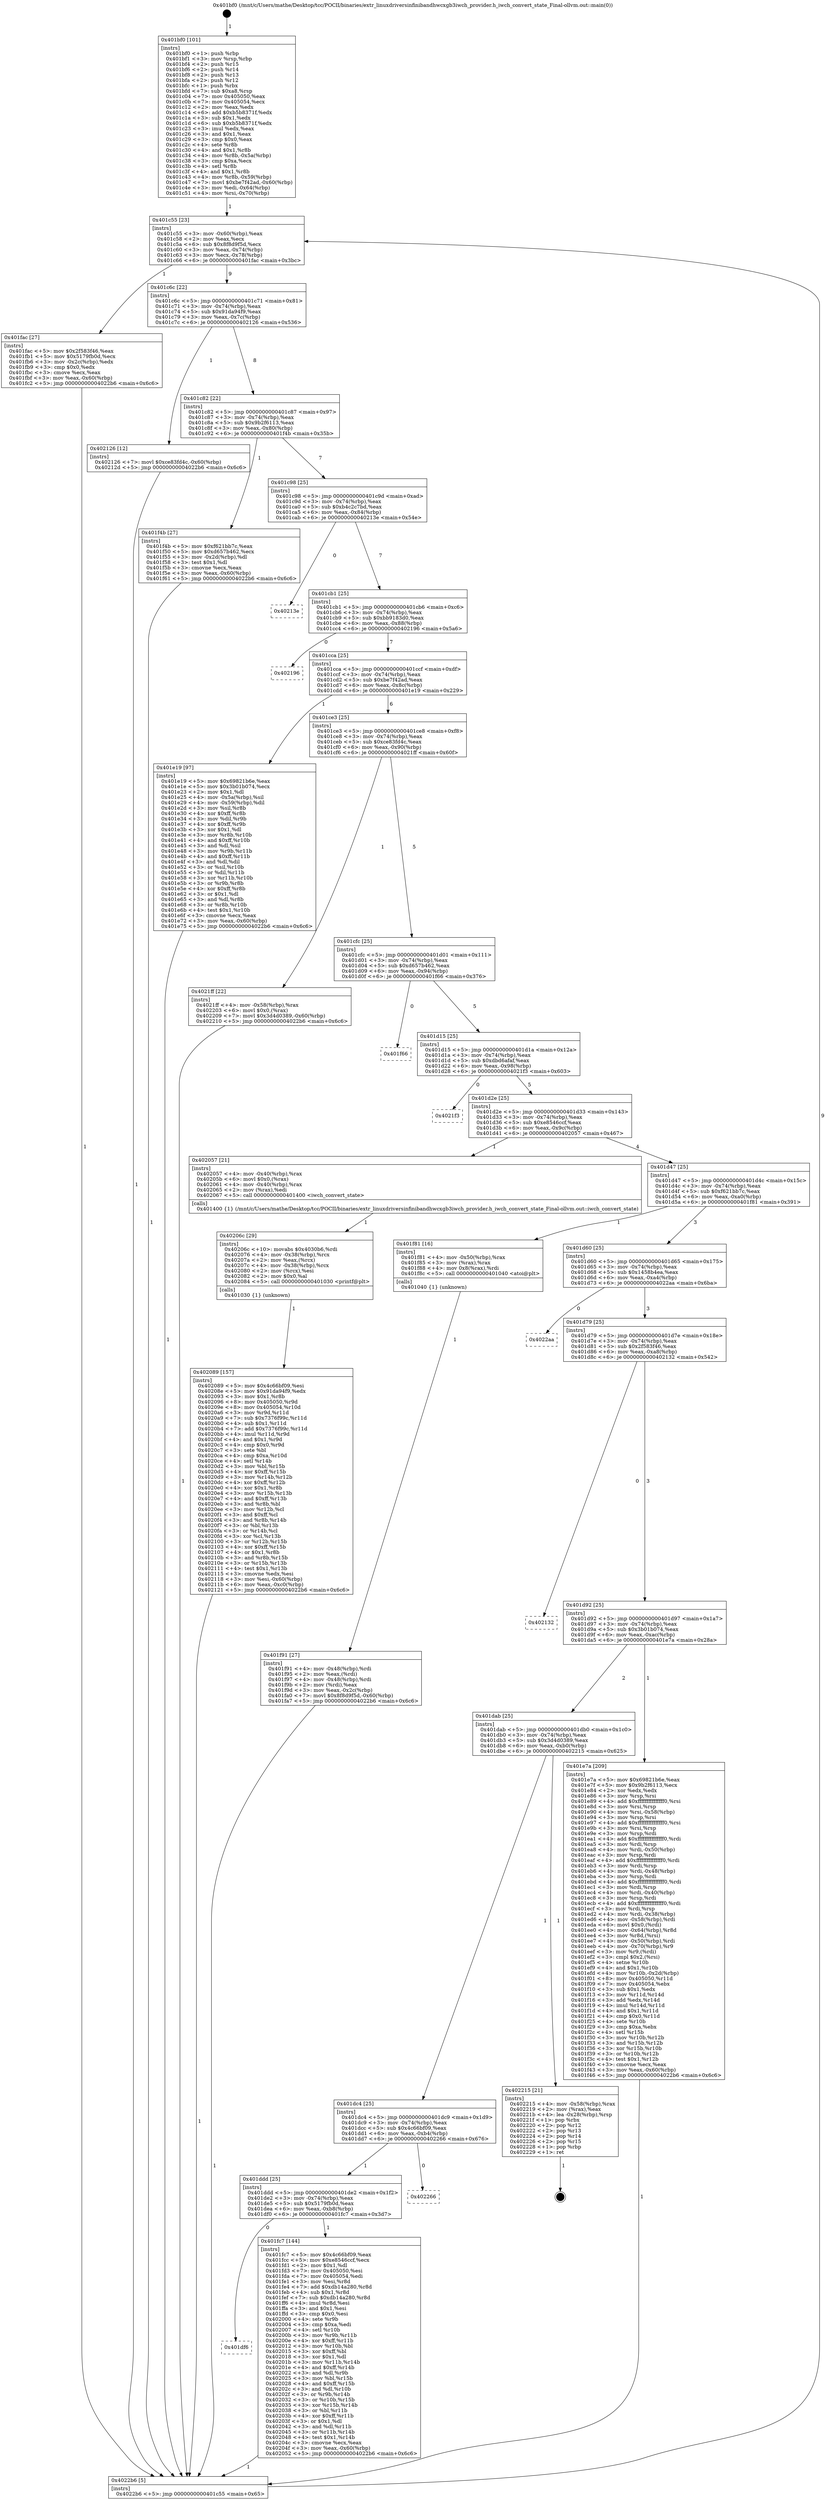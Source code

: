 digraph "0x401bf0" {
  label = "0x401bf0 (/mnt/c/Users/mathe/Desktop/tcc/POCII/binaries/extr_linuxdriversinfinibandhwcxgb3iwch_provider.h_iwch_convert_state_Final-ollvm.out::main(0))"
  labelloc = "t"
  node[shape=record]

  Entry [label="",width=0.3,height=0.3,shape=circle,fillcolor=black,style=filled]
  "0x401c55" [label="{
     0x401c55 [23]\l
     | [instrs]\l
     &nbsp;&nbsp;0x401c55 \<+3\>: mov -0x60(%rbp),%eax\l
     &nbsp;&nbsp;0x401c58 \<+2\>: mov %eax,%ecx\l
     &nbsp;&nbsp;0x401c5a \<+6\>: sub $0x8f8d9f5d,%ecx\l
     &nbsp;&nbsp;0x401c60 \<+3\>: mov %eax,-0x74(%rbp)\l
     &nbsp;&nbsp;0x401c63 \<+3\>: mov %ecx,-0x78(%rbp)\l
     &nbsp;&nbsp;0x401c66 \<+6\>: je 0000000000401fac \<main+0x3bc\>\l
  }"]
  "0x401fac" [label="{
     0x401fac [27]\l
     | [instrs]\l
     &nbsp;&nbsp;0x401fac \<+5\>: mov $0x2f583f46,%eax\l
     &nbsp;&nbsp;0x401fb1 \<+5\>: mov $0x5179fb0d,%ecx\l
     &nbsp;&nbsp;0x401fb6 \<+3\>: mov -0x2c(%rbp),%edx\l
     &nbsp;&nbsp;0x401fb9 \<+3\>: cmp $0x0,%edx\l
     &nbsp;&nbsp;0x401fbc \<+3\>: cmove %ecx,%eax\l
     &nbsp;&nbsp;0x401fbf \<+3\>: mov %eax,-0x60(%rbp)\l
     &nbsp;&nbsp;0x401fc2 \<+5\>: jmp 00000000004022b6 \<main+0x6c6\>\l
  }"]
  "0x401c6c" [label="{
     0x401c6c [22]\l
     | [instrs]\l
     &nbsp;&nbsp;0x401c6c \<+5\>: jmp 0000000000401c71 \<main+0x81\>\l
     &nbsp;&nbsp;0x401c71 \<+3\>: mov -0x74(%rbp),%eax\l
     &nbsp;&nbsp;0x401c74 \<+5\>: sub $0x91da94f9,%eax\l
     &nbsp;&nbsp;0x401c79 \<+3\>: mov %eax,-0x7c(%rbp)\l
     &nbsp;&nbsp;0x401c7c \<+6\>: je 0000000000402126 \<main+0x536\>\l
  }"]
  Exit [label="",width=0.3,height=0.3,shape=circle,fillcolor=black,style=filled,peripheries=2]
  "0x402126" [label="{
     0x402126 [12]\l
     | [instrs]\l
     &nbsp;&nbsp;0x402126 \<+7\>: movl $0xce83fd4c,-0x60(%rbp)\l
     &nbsp;&nbsp;0x40212d \<+5\>: jmp 00000000004022b6 \<main+0x6c6\>\l
  }"]
  "0x401c82" [label="{
     0x401c82 [22]\l
     | [instrs]\l
     &nbsp;&nbsp;0x401c82 \<+5\>: jmp 0000000000401c87 \<main+0x97\>\l
     &nbsp;&nbsp;0x401c87 \<+3\>: mov -0x74(%rbp),%eax\l
     &nbsp;&nbsp;0x401c8a \<+5\>: sub $0x9b2f6113,%eax\l
     &nbsp;&nbsp;0x401c8f \<+3\>: mov %eax,-0x80(%rbp)\l
     &nbsp;&nbsp;0x401c92 \<+6\>: je 0000000000401f4b \<main+0x35b\>\l
  }"]
  "0x402089" [label="{
     0x402089 [157]\l
     | [instrs]\l
     &nbsp;&nbsp;0x402089 \<+5\>: mov $0x4c66bf09,%esi\l
     &nbsp;&nbsp;0x40208e \<+5\>: mov $0x91da94f9,%edx\l
     &nbsp;&nbsp;0x402093 \<+3\>: mov $0x1,%r8b\l
     &nbsp;&nbsp;0x402096 \<+8\>: mov 0x405050,%r9d\l
     &nbsp;&nbsp;0x40209e \<+8\>: mov 0x405054,%r10d\l
     &nbsp;&nbsp;0x4020a6 \<+3\>: mov %r9d,%r11d\l
     &nbsp;&nbsp;0x4020a9 \<+7\>: sub $0x7376f99c,%r11d\l
     &nbsp;&nbsp;0x4020b0 \<+4\>: sub $0x1,%r11d\l
     &nbsp;&nbsp;0x4020b4 \<+7\>: add $0x7376f99c,%r11d\l
     &nbsp;&nbsp;0x4020bb \<+4\>: imul %r11d,%r9d\l
     &nbsp;&nbsp;0x4020bf \<+4\>: and $0x1,%r9d\l
     &nbsp;&nbsp;0x4020c3 \<+4\>: cmp $0x0,%r9d\l
     &nbsp;&nbsp;0x4020c7 \<+3\>: sete %bl\l
     &nbsp;&nbsp;0x4020ca \<+4\>: cmp $0xa,%r10d\l
     &nbsp;&nbsp;0x4020ce \<+4\>: setl %r14b\l
     &nbsp;&nbsp;0x4020d2 \<+3\>: mov %bl,%r15b\l
     &nbsp;&nbsp;0x4020d5 \<+4\>: xor $0xff,%r15b\l
     &nbsp;&nbsp;0x4020d9 \<+3\>: mov %r14b,%r12b\l
     &nbsp;&nbsp;0x4020dc \<+4\>: xor $0xff,%r12b\l
     &nbsp;&nbsp;0x4020e0 \<+4\>: xor $0x1,%r8b\l
     &nbsp;&nbsp;0x4020e4 \<+3\>: mov %r15b,%r13b\l
     &nbsp;&nbsp;0x4020e7 \<+4\>: and $0xff,%r13b\l
     &nbsp;&nbsp;0x4020eb \<+3\>: and %r8b,%bl\l
     &nbsp;&nbsp;0x4020ee \<+3\>: mov %r12b,%cl\l
     &nbsp;&nbsp;0x4020f1 \<+3\>: and $0xff,%cl\l
     &nbsp;&nbsp;0x4020f4 \<+3\>: and %r8b,%r14b\l
     &nbsp;&nbsp;0x4020f7 \<+3\>: or %bl,%r13b\l
     &nbsp;&nbsp;0x4020fa \<+3\>: or %r14b,%cl\l
     &nbsp;&nbsp;0x4020fd \<+3\>: xor %cl,%r13b\l
     &nbsp;&nbsp;0x402100 \<+3\>: or %r12b,%r15b\l
     &nbsp;&nbsp;0x402103 \<+4\>: xor $0xff,%r15b\l
     &nbsp;&nbsp;0x402107 \<+4\>: or $0x1,%r8b\l
     &nbsp;&nbsp;0x40210b \<+3\>: and %r8b,%r15b\l
     &nbsp;&nbsp;0x40210e \<+3\>: or %r15b,%r13b\l
     &nbsp;&nbsp;0x402111 \<+4\>: test $0x1,%r13b\l
     &nbsp;&nbsp;0x402115 \<+3\>: cmovne %edx,%esi\l
     &nbsp;&nbsp;0x402118 \<+3\>: mov %esi,-0x60(%rbp)\l
     &nbsp;&nbsp;0x40211b \<+6\>: mov %eax,-0xc0(%rbp)\l
     &nbsp;&nbsp;0x402121 \<+5\>: jmp 00000000004022b6 \<main+0x6c6\>\l
  }"]
  "0x401f4b" [label="{
     0x401f4b [27]\l
     | [instrs]\l
     &nbsp;&nbsp;0x401f4b \<+5\>: mov $0xf621bb7c,%eax\l
     &nbsp;&nbsp;0x401f50 \<+5\>: mov $0xd657b462,%ecx\l
     &nbsp;&nbsp;0x401f55 \<+3\>: mov -0x2d(%rbp),%dl\l
     &nbsp;&nbsp;0x401f58 \<+3\>: test $0x1,%dl\l
     &nbsp;&nbsp;0x401f5b \<+3\>: cmovne %ecx,%eax\l
     &nbsp;&nbsp;0x401f5e \<+3\>: mov %eax,-0x60(%rbp)\l
     &nbsp;&nbsp;0x401f61 \<+5\>: jmp 00000000004022b6 \<main+0x6c6\>\l
  }"]
  "0x401c98" [label="{
     0x401c98 [25]\l
     | [instrs]\l
     &nbsp;&nbsp;0x401c98 \<+5\>: jmp 0000000000401c9d \<main+0xad\>\l
     &nbsp;&nbsp;0x401c9d \<+3\>: mov -0x74(%rbp),%eax\l
     &nbsp;&nbsp;0x401ca0 \<+5\>: sub $0xb4c2c7bd,%eax\l
     &nbsp;&nbsp;0x401ca5 \<+6\>: mov %eax,-0x84(%rbp)\l
     &nbsp;&nbsp;0x401cab \<+6\>: je 000000000040213e \<main+0x54e\>\l
  }"]
  "0x40206c" [label="{
     0x40206c [29]\l
     | [instrs]\l
     &nbsp;&nbsp;0x40206c \<+10\>: movabs $0x4030b6,%rdi\l
     &nbsp;&nbsp;0x402076 \<+4\>: mov -0x38(%rbp),%rcx\l
     &nbsp;&nbsp;0x40207a \<+2\>: mov %eax,(%rcx)\l
     &nbsp;&nbsp;0x40207c \<+4\>: mov -0x38(%rbp),%rcx\l
     &nbsp;&nbsp;0x402080 \<+2\>: mov (%rcx),%esi\l
     &nbsp;&nbsp;0x402082 \<+2\>: mov $0x0,%al\l
     &nbsp;&nbsp;0x402084 \<+5\>: call 0000000000401030 \<printf@plt\>\l
     | [calls]\l
     &nbsp;&nbsp;0x401030 \{1\} (unknown)\l
  }"]
  "0x40213e" [label="{
     0x40213e\l
  }", style=dashed]
  "0x401cb1" [label="{
     0x401cb1 [25]\l
     | [instrs]\l
     &nbsp;&nbsp;0x401cb1 \<+5\>: jmp 0000000000401cb6 \<main+0xc6\>\l
     &nbsp;&nbsp;0x401cb6 \<+3\>: mov -0x74(%rbp),%eax\l
     &nbsp;&nbsp;0x401cb9 \<+5\>: sub $0xbb9183d0,%eax\l
     &nbsp;&nbsp;0x401cbe \<+6\>: mov %eax,-0x88(%rbp)\l
     &nbsp;&nbsp;0x401cc4 \<+6\>: je 0000000000402196 \<main+0x5a6\>\l
  }"]
  "0x401df6" [label="{
     0x401df6\l
  }", style=dashed]
  "0x402196" [label="{
     0x402196\l
  }", style=dashed]
  "0x401cca" [label="{
     0x401cca [25]\l
     | [instrs]\l
     &nbsp;&nbsp;0x401cca \<+5\>: jmp 0000000000401ccf \<main+0xdf\>\l
     &nbsp;&nbsp;0x401ccf \<+3\>: mov -0x74(%rbp),%eax\l
     &nbsp;&nbsp;0x401cd2 \<+5\>: sub $0xbe7f42ad,%eax\l
     &nbsp;&nbsp;0x401cd7 \<+6\>: mov %eax,-0x8c(%rbp)\l
     &nbsp;&nbsp;0x401cdd \<+6\>: je 0000000000401e19 \<main+0x229\>\l
  }"]
  "0x401fc7" [label="{
     0x401fc7 [144]\l
     | [instrs]\l
     &nbsp;&nbsp;0x401fc7 \<+5\>: mov $0x4c66bf09,%eax\l
     &nbsp;&nbsp;0x401fcc \<+5\>: mov $0xe8546ccf,%ecx\l
     &nbsp;&nbsp;0x401fd1 \<+2\>: mov $0x1,%dl\l
     &nbsp;&nbsp;0x401fd3 \<+7\>: mov 0x405050,%esi\l
     &nbsp;&nbsp;0x401fda \<+7\>: mov 0x405054,%edi\l
     &nbsp;&nbsp;0x401fe1 \<+3\>: mov %esi,%r8d\l
     &nbsp;&nbsp;0x401fe4 \<+7\>: add $0xdb14a280,%r8d\l
     &nbsp;&nbsp;0x401feb \<+4\>: sub $0x1,%r8d\l
     &nbsp;&nbsp;0x401fef \<+7\>: sub $0xdb14a280,%r8d\l
     &nbsp;&nbsp;0x401ff6 \<+4\>: imul %r8d,%esi\l
     &nbsp;&nbsp;0x401ffa \<+3\>: and $0x1,%esi\l
     &nbsp;&nbsp;0x401ffd \<+3\>: cmp $0x0,%esi\l
     &nbsp;&nbsp;0x402000 \<+4\>: sete %r9b\l
     &nbsp;&nbsp;0x402004 \<+3\>: cmp $0xa,%edi\l
     &nbsp;&nbsp;0x402007 \<+4\>: setl %r10b\l
     &nbsp;&nbsp;0x40200b \<+3\>: mov %r9b,%r11b\l
     &nbsp;&nbsp;0x40200e \<+4\>: xor $0xff,%r11b\l
     &nbsp;&nbsp;0x402012 \<+3\>: mov %r10b,%bl\l
     &nbsp;&nbsp;0x402015 \<+3\>: xor $0xff,%bl\l
     &nbsp;&nbsp;0x402018 \<+3\>: xor $0x1,%dl\l
     &nbsp;&nbsp;0x40201b \<+3\>: mov %r11b,%r14b\l
     &nbsp;&nbsp;0x40201e \<+4\>: and $0xff,%r14b\l
     &nbsp;&nbsp;0x402022 \<+3\>: and %dl,%r9b\l
     &nbsp;&nbsp;0x402025 \<+3\>: mov %bl,%r15b\l
     &nbsp;&nbsp;0x402028 \<+4\>: and $0xff,%r15b\l
     &nbsp;&nbsp;0x40202c \<+3\>: and %dl,%r10b\l
     &nbsp;&nbsp;0x40202f \<+3\>: or %r9b,%r14b\l
     &nbsp;&nbsp;0x402032 \<+3\>: or %r10b,%r15b\l
     &nbsp;&nbsp;0x402035 \<+3\>: xor %r15b,%r14b\l
     &nbsp;&nbsp;0x402038 \<+3\>: or %bl,%r11b\l
     &nbsp;&nbsp;0x40203b \<+4\>: xor $0xff,%r11b\l
     &nbsp;&nbsp;0x40203f \<+3\>: or $0x1,%dl\l
     &nbsp;&nbsp;0x402042 \<+3\>: and %dl,%r11b\l
     &nbsp;&nbsp;0x402045 \<+3\>: or %r11b,%r14b\l
     &nbsp;&nbsp;0x402048 \<+4\>: test $0x1,%r14b\l
     &nbsp;&nbsp;0x40204c \<+3\>: cmovne %ecx,%eax\l
     &nbsp;&nbsp;0x40204f \<+3\>: mov %eax,-0x60(%rbp)\l
     &nbsp;&nbsp;0x402052 \<+5\>: jmp 00000000004022b6 \<main+0x6c6\>\l
  }"]
  "0x401e19" [label="{
     0x401e19 [97]\l
     | [instrs]\l
     &nbsp;&nbsp;0x401e19 \<+5\>: mov $0x69821b6e,%eax\l
     &nbsp;&nbsp;0x401e1e \<+5\>: mov $0x3b01b074,%ecx\l
     &nbsp;&nbsp;0x401e23 \<+2\>: mov $0x1,%dl\l
     &nbsp;&nbsp;0x401e25 \<+4\>: mov -0x5a(%rbp),%sil\l
     &nbsp;&nbsp;0x401e29 \<+4\>: mov -0x59(%rbp),%dil\l
     &nbsp;&nbsp;0x401e2d \<+3\>: mov %sil,%r8b\l
     &nbsp;&nbsp;0x401e30 \<+4\>: xor $0xff,%r8b\l
     &nbsp;&nbsp;0x401e34 \<+3\>: mov %dil,%r9b\l
     &nbsp;&nbsp;0x401e37 \<+4\>: xor $0xff,%r9b\l
     &nbsp;&nbsp;0x401e3b \<+3\>: xor $0x1,%dl\l
     &nbsp;&nbsp;0x401e3e \<+3\>: mov %r8b,%r10b\l
     &nbsp;&nbsp;0x401e41 \<+4\>: and $0xff,%r10b\l
     &nbsp;&nbsp;0x401e45 \<+3\>: and %dl,%sil\l
     &nbsp;&nbsp;0x401e48 \<+3\>: mov %r9b,%r11b\l
     &nbsp;&nbsp;0x401e4b \<+4\>: and $0xff,%r11b\l
     &nbsp;&nbsp;0x401e4f \<+3\>: and %dl,%dil\l
     &nbsp;&nbsp;0x401e52 \<+3\>: or %sil,%r10b\l
     &nbsp;&nbsp;0x401e55 \<+3\>: or %dil,%r11b\l
     &nbsp;&nbsp;0x401e58 \<+3\>: xor %r11b,%r10b\l
     &nbsp;&nbsp;0x401e5b \<+3\>: or %r9b,%r8b\l
     &nbsp;&nbsp;0x401e5e \<+4\>: xor $0xff,%r8b\l
     &nbsp;&nbsp;0x401e62 \<+3\>: or $0x1,%dl\l
     &nbsp;&nbsp;0x401e65 \<+3\>: and %dl,%r8b\l
     &nbsp;&nbsp;0x401e68 \<+3\>: or %r8b,%r10b\l
     &nbsp;&nbsp;0x401e6b \<+4\>: test $0x1,%r10b\l
     &nbsp;&nbsp;0x401e6f \<+3\>: cmovne %ecx,%eax\l
     &nbsp;&nbsp;0x401e72 \<+3\>: mov %eax,-0x60(%rbp)\l
     &nbsp;&nbsp;0x401e75 \<+5\>: jmp 00000000004022b6 \<main+0x6c6\>\l
  }"]
  "0x401ce3" [label="{
     0x401ce3 [25]\l
     | [instrs]\l
     &nbsp;&nbsp;0x401ce3 \<+5\>: jmp 0000000000401ce8 \<main+0xf8\>\l
     &nbsp;&nbsp;0x401ce8 \<+3\>: mov -0x74(%rbp),%eax\l
     &nbsp;&nbsp;0x401ceb \<+5\>: sub $0xce83fd4c,%eax\l
     &nbsp;&nbsp;0x401cf0 \<+6\>: mov %eax,-0x90(%rbp)\l
     &nbsp;&nbsp;0x401cf6 \<+6\>: je 00000000004021ff \<main+0x60f\>\l
  }"]
  "0x4022b6" [label="{
     0x4022b6 [5]\l
     | [instrs]\l
     &nbsp;&nbsp;0x4022b6 \<+5\>: jmp 0000000000401c55 \<main+0x65\>\l
  }"]
  "0x401bf0" [label="{
     0x401bf0 [101]\l
     | [instrs]\l
     &nbsp;&nbsp;0x401bf0 \<+1\>: push %rbp\l
     &nbsp;&nbsp;0x401bf1 \<+3\>: mov %rsp,%rbp\l
     &nbsp;&nbsp;0x401bf4 \<+2\>: push %r15\l
     &nbsp;&nbsp;0x401bf6 \<+2\>: push %r14\l
     &nbsp;&nbsp;0x401bf8 \<+2\>: push %r13\l
     &nbsp;&nbsp;0x401bfa \<+2\>: push %r12\l
     &nbsp;&nbsp;0x401bfc \<+1\>: push %rbx\l
     &nbsp;&nbsp;0x401bfd \<+7\>: sub $0xa8,%rsp\l
     &nbsp;&nbsp;0x401c04 \<+7\>: mov 0x405050,%eax\l
     &nbsp;&nbsp;0x401c0b \<+7\>: mov 0x405054,%ecx\l
     &nbsp;&nbsp;0x401c12 \<+2\>: mov %eax,%edx\l
     &nbsp;&nbsp;0x401c14 \<+6\>: add $0xb5b8371f,%edx\l
     &nbsp;&nbsp;0x401c1a \<+3\>: sub $0x1,%edx\l
     &nbsp;&nbsp;0x401c1d \<+6\>: sub $0xb5b8371f,%edx\l
     &nbsp;&nbsp;0x401c23 \<+3\>: imul %edx,%eax\l
     &nbsp;&nbsp;0x401c26 \<+3\>: and $0x1,%eax\l
     &nbsp;&nbsp;0x401c29 \<+3\>: cmp $0x0,%eax\l
     &nbsp;&nbsp;0x401c2c \<+4\>: sete %r8b\l
     &nbsp;&nbsp;0x401c30 \<+4\>: and $0x1,%r8b\l
     &nbsp;&nbsp;0x401c34 \<+4\>: mov %r8b,-0x5a(%rbp)\l
     &nbsp;&nbsp;0x401c38 \<+3\>: cmp $0xa,%ecx\l
     &nbsp;&nbsp;0x401c3b \<+4\>: setl %r8b\l
     &nbsp;&nbsp;0x401c3f \<+4\>: and $0x1,%r8b\l
     &nbsp;&nbsp;0x401c43 \<+4\>: mov %r8b,-0x59(%rbp)\l
     &nbsp;&nbsp;0x401c47 \<+7\>: movl $0xbe7f42ad,-0x60(%rbp)\l
     &nbsp;&nbsp;0x401c4e \<+3\>: mov %edi,-0x64(%rbp)\l
     &nbsp;&nbsp;0x401c51 \<+4\>: mov %rsi,-0x70(%rbp)\l
  }"]
  "0x401ddd" [label="{
     0x401ddd [25]\l
     | [instrs]\l
     &nbsp;&nbsp;0x401ddd \<+5\>: jmp 0000000000401de2 \<main+0x1f2\>\l
     &nbsp;&nbsp;0x401de2 \<+3\>: mov -0x74(%rbp),%eax\l
     &nbsp;&nbsp;0x401de5 \<+5\>: sub $0x5179fb0d,%eax\l
     &nbsp;&nbsp;0x401dea \<+6\>: mov %eax,-0xb8(%rbp)\l
     &nbsp;&nbsp;0x401df0 \<+6\>: je 0000000000401fc7 \<main+0x3d7\>\l
  }"]
  "0x4021ff" [label="{
     0x4021ff [22]\l
     | [instrs]\l
     &nbsp;&nbsp;0x4021ff \<+4\>: mov -0x58(%rbp),%rax\l
     &nbsp;&nbsp;0x402203 \<+6\>: movl $0x0,(%rax)\l
     &nbsp;&nbsp;0x402209 \<+7\>: movl $0x3d4d0389,-0x60(%rbp)\l
     &nbsp;&nbsp;0x402210 \<+5\>: jmp 00000000004022b6 \<main+0x6c6\>\l
  }"]
  "0x401cfc" [label="{
     0x401cfc [25]\l
     | [instrs]\l
     &nbsp;&nbsp;0x401cfc \<+5\>: jmp 0000000000401d01 \<main+0x111\>\l
     &nbsp;&nbsp;0x401d01 \<+3\>: mov -0x74(%rbp),%eax\l
     &nbsp;&nbsp;0x401d04 \<+5\>: sub $0xd657b462,%eax\l
     &nbsp;&nbsp;0x401d09 \<+6\>: mov %eax,-0x94(%rbp)\l
     &nbsp;&nbsp;0x401d0f \<+6\>: je 0000000000401f66 \<main+0x376\>\l
  }"]
  "0x402266" [label="{
     0x402266\l
  }", style=dashed]
  "0x401f66" [label="{
     0x401f66\l
  }", style=dashed]
  "0x401d15" [label="{
     0x401d15 [25]\l
     | [instrs]\l
     &nbsp;&nbsp;0x401d15 \<+5\>: jmp 0000000000401d1a \<main+0x12a\>\l
     &nbsp;&nbsp;0x401d1a \<+3\>: mov -0x74(%rbp),%eax\l
     &nbsp;&nbsp;0x401d1d \<+5\>: sub $0xdbd6afaf,%eax\l
     &nbsp;&nbsp;0x401d22 \<+6\>: mov %eax,-0x98(%rbp)\l
     &nbsp;&nbsp;0x401d28 \<+6\>: je 00000000004021f3 \<main+0x603\>\l
  }"]
  "0x401dc4" [label="{
     0x401dc4 [25]\l
     | [instrs]\l
     &nbsp;&nbsp;0x401dc4 \<+5\>: jmp 0000000000401dc9 \<main+0x1d9\>\l
     &nbsp;&nbsp;0x401dc9 \<+3\>: mov -0x74(%rbp),%eax\l
     &nbsp;&nbsp;0x401dcc \<+5\>: sub $0x4c66bf09,%eax\l
     &nbsp;&nbsp;0x401dd1 \<+6\>: mov %eax,-0xb4(%rbp)\l
     &nbsp;&nbsp;0x401dd7 \<+6\>: je 0000000000402266 \<main+0x676\>\l
  }"]
  "0x4021f3" [label="{
     0x4021f3\l
  }", style=dashed]
  "0x401d2e" [label="{
     0x401d2e [25]\l
     | [instrs]\l
     &nbsp;&nbsp;0x401d2e \<+5\>: jmp 0000000000401d33 \<main+0x143\>\l
     &nbsp;&nbsp;0x401d33 \<+3\>: mov -0x74(%rbp),%eax\l
     &nbsp;&nbsp;0x401d36 \<+5\>: sub $0xe8546ccf,%eax\l
     &nbsp;&nbsp;0x401d3b \<+6\>: mov %eax,-0x9c(%rbp)\l
     &nbsp;&nbsp;0x401d41 \<+6\>: je 0000000000402057 \<main+0x467\>\l
  }"]
  "0x402215" [label="{
     0x402215 [21]\l
     | [instrs]\l
     &nbsp;&nbsp;0x402215 \<+4\>: mov -0x58(%rbp),%rax\l
     &nbsp;&nbsp;0x402219 \<+2\>: mov (%rax),%eax\l
     &nbsp;&nbsp;0x40221b \<+4\>: lea -0x28(%rbp),%rsp\l
     &nbsp;&nbsp;0x40221f \<+1\>: pop %rbx\l
     &nbsp;&nbsp;0x402220 \<+2\>: pop %r12\l
     &nbsp;&nbsp;0x402222 \<+2\>: pop %r13\l
     &nbsp;&nbsp;0x402224 \<+2\>: pop %r14\l
     &nbsp;&nbsp;0x402226 \<+2\>: pop %r15\l
     &nbsp;&nbsp;0x402228 \<+1\>: pop %rbp\l
     &nbsp;&nbsp;0x402229 \<+1\>: ret\l
  }"]
  "0x402057" [label="{
     0x402057 [21]\l
     | [instrs]\l
     &nbsp;&nbsp;0x402057 \<+4\>: mov -0x40(%rbp),%rax\l
     &nbsp;&nbsp;0x40205b \<+6\>: movl $0x0,(%rax)\l
     &nbsp;&nbsp;0x402061 \<+4\>: mov -0x40(%rbp),%rax\l
     &nbsp;&nbsp;0x402065 \<+2\>: mov (%rax),%edi\l
     &nbsp;&nbsp;0x402067 \<+5\>: call 0000000000401400 \<iwch_convert_state\>\l
     | [calls]\l
     &nbsp;&nbsp;0x401400 \{1\} (/mnt/c/Users/mathe/Desktop/tcc/POCII/binaries/extr_linuxdriversinfinibandhwcxgb3iwch_provider.h_iwch_convert_state_Final-ollvm.out::iwch_convert_state)\l
  }"]
  "0x401d47" [label="{
     0x401d47 [25]\l
     | [instrs]\l
     &nbsp;&nbsp;0x401d47 \<+5\>: jmp 0000000000401d4c \<main+0x15c\>\l
     &nbsp;&nbsp;0x401d4c \<+3\>: mov -0x74(%rbp),%eax\l
     &nbsp;&nbsp;0x401d4f \<+5\>: sub $0xf621bb7c,%eax\l
     &nbsp;&nbsp;0x401d54 \<+6\>: mov %eax,-0xa0(%rbp)\l
     &nbsp;&nbsp;0x401d5a \<+6\>: je 0000000000401f81 \<main+0x391\>\l
  }"]
  "0x401f91" [label="{
     0x401f91 [27]\l
     | [instrs]\l
     &nbsp;&nbsp;0x401f91 \<+4\>: mov -0x48(%rbp),%rdi\l
     &nbsp;&nbsp;0x401f95 \<+2\>: mov %eax,(%rdi)\l
     &nbsp;&nbsp;0x401f97 \<+4\>: mov -0x48(%rbp),%rdi\l
     &nbsp;&nbsp;0x401f9b \<+2\>: mov (%rdi),%eax\l
     &nbsp;&nbsp;0x401f9d \<+3\>: mov %eax,-0x2c(%rbp)\l
     &nbsp;&nbsp;0x401fa0 \<+7\>: movl $0x8f8d9f5d,-0x60(%rbp)\l
     &nbsp;&nbsp;0x401fa7 \<+5\>: jmp 00000000004022b6 \<main+0x6c6\>\l
  }"]
  "0x401f81" [label="{
     0x401f81 [16]\l
     | [instrs]\l
     &nbsp;&nbsp;0x401f81 \<+4\>: mov -0x50(%rbp),%rax\l
     &nbsp;&nbsp;0x401f85 \<+3\>: mov (%rax),%rax\l
     &nbsp;&nbsp;0x401f88 \<+4\>: mov 0x8(%rax),%rdi\l
     &nbsp;&nbsp;0x401f8c \<+5\>: call 0000000000401040 \<atoi@plt\>\l
     | [calls]\l
     &nbsp;&nbsp;0x401040 \{1\} (unknown)\l
  }"]
  "0x401d60" [label="{
     0x401d60 [25]\l
     | [instrs]\l
     &nbsp;&nbsp;0x401d60 \<+5\>: jmp 0000000000401d65 \<main+0x175\>\l
     &nbsp;&nbsp;0x401d65 \<+3\>: mov -0x74(%rbp),%eax\l
     &nbsp;&nbsp;0x401d68 \<+5\>: sub $0x1458b4ea,%eax\l
     &nbsp;&nbsp;0x401d6d \<+6\>: mov %eax,-0xa4(%rbp)\l
     &nbsp;&nbsp;0x401d73 \<+6\>: je 00000000004022aa \<main+0x6ba\>\l
  }"]
  "0x401dab" [label="{
     0x401dab [25]\l
     | [instrs]\l
     &nbsp;&nbsp;0x401dab \<+5\>: jmp 0000000000401db0 \<main+0x1c0\>\l
     &nbsp;&nbsp;0x401db0 \<+3\>: mov -0x74(%rbp),%eax\l
     &nbsp;&nbsp;0x401db3 \<+5\>: sub $0x3d4d0389,%eax\l
     &nbsp;&nbsp;0x401db8 \<+6\>: mov %eax,-0xb0(%rbp)\l
     &nbsp;&nbsp;0x401dbe \<+6\>: je 0000000000402215 \<main+0x625\>\l
  }"]
  "0x4022aa" [label="{
     0x4022aa\l
  }", style=dashed]
  "0x401d79" [label="{
     0x401d79 [25]\l
     | [instrs]\l
     &nbsp;&nbsp;0x401d79 \<+5\>: jmp 0000000000401d7e \<main+0x18e\>\l
     &nbsp;&nbsp;0x401d7e \<+3\>: mov -0x74(%rbp),%eax\l
     &nbsp;&nbsp;0x401d81 \<+5\>: sub $0x2f583f46,%eax\l
     &nbsp;&nbsp;0x401d86 \<+6\>: mov %eax,-0xa8(%rbp)\l
     &nbsp;&nbsp;0x401d8c \<+6\>: je 0000000000402132 \<main+0x542\>\l
  }"]
  "0x401e7a" [label="{
     0x401e7a [209]\l
     | [instrs]\l
     &nbsp;&nbsp;0x401e7a \<+5\>: mov $0x69821b6e,%eax\l
     &nbsp;&nbsp;0x401e7f \<+5\>: mov $0x9b2f6113,%ecx\l
     &nbsp;&nbsp;0x401e84 \<+2\>: xor %edx,%edx\l
     &nbsp;&nbsp;0x401e86 \<+3\>: mov %rsp,%rsi\l
     &nbsp;&nbsp;0x401e89 \<+4\>: add $0xfffffffffffffff0,%rsi\l
     &nbsp;&nbsp;0x401e8d \<+3\>: mov %rsi,%rsp\l
     &nbsp;&nbsp;0x401e90 \<+4\>: mov %rsi,-0x58(%rbp)\l
     &nbsp;&nbsp;0x401e94 \<+3\>: mov %rsp,%rsi\l
     &nbsp;&nbsp;0x401e97 \<+4\>: add $0xfffffffffffffff0,%rsi\l
     &nbsp;&nbsp;0x401e9b \<+3\>: mov %rsi,%rsp\l
     &nbsp;&nbsp;0x401e9e \<+3\>: mov %rsp,%rdi\l
     &nbsp;&nbsp;0x401ea1 \<+4\>: add $0xfffffffffffffff0,%rdi\l
     &nbsp;&nbsp;0x401ea5 \<+3\>: mov %rdi,%rsp\l
     &nbsp;&nbsp;0x401ea8 \<+4\>: mov %rdi,-0x50(%rbp)\l
     &nbsp;&nbsp;0x401eac \<+3\>: mov %rsp,%rdi\l
     &nbsp;&nbsp;0x401eaf \<+4\>: add $0xfffffffffffffff0,%rdi\l
     &nbsp;&nbsp;0x401eb3 \<+3\>: mov %rdi,%rsp\l
     &nbsp;&nbsp;0x401eb6 \<+4\>: mov %rdi,-0x48(%rbp)\l
     &nbsp;&nbsp;0x401eba \<+3\>: mov %rsp,%rdi\l
     &nbsp;&nbsp;0x401ebd \<+4\>: add $0xfffffffffffffff0,%rdi\l
     &nbsp;&nbsp;0x401ec1 \<+3\>: mov %rdi,%rsp\l
     &nbsp;&nbsp;0x401ec4 \<+4\>: mov %rdi,-0x40(%rbp)\l
     &nbsp;&nbsp;0x401ec8 \<+3\>: mov %rsp,%rdi\l
     &nbsp;&nbsp;0x401ecb \<+4\>: add $0xfffffffffffffff0,%rdi\l
     &nbsp;&nbsp;0x401ecf \<+3\>: mov %rdi,%rsp\l
     &nbsp;&nbsp;0x401ed2 \<+4\>: mov %rdi,-0x38(%rbp)\l
     &nbsp;&nbsp;0x401ed6 \<+4\>: mov -0x58(%rbp),%rdi\l
     &nbsp;&nbsp;0x401eda \<+6\>: movl $0x0,(%rdi)\l
     &nbsp;&nbsp;0x401ee0 \<+4\>: mov -0x64(%rbp),%r8d\l
     &nbsp;&nbsp;0x401ee4 \<+3\>: mov %r8d,(%rsi)\l
     &nbsp;&nbsp;0x401ee7 \<+4\>: mov -0x50(%rbp),%rdi\l
     &nbsp;&nbsp;0x401eeb \<+4\>: mov -0x70(%rbp),%r9\l
     &nbsp;&nbsp;0x401eef \<+3\>: mov %r9,(%rdi)\l
     &nbsp;&nbsp;0x401ef2 \<+3\>: cmpl $0x2,(%rsi)\l
     &nbsp;&nbsp;0x401ef5 \<+4\>: setne %r10b\l
     &nbsp;&nbsp;0x401ef9 \<+4\>: and $0x1,%r10b\l
     &nbsp;&nbsp;0x401efd \<+4\>: mov %r10b,-0x2d(%rbp)\l
     &nbsp;&nbsp;0x401f01 \<+8\>: mov 0x405050,%r11d\l
     &nbsp;&nbsp;0x401f09 \<+7\>: mov 0x405054,%ebx\l
     &nbsp;&nbsp;0x401f10 \<+3\>: sub $0x1,%edx\l
     &nbsp;&nbsp;0x401f13 \<+3\>: mov %r11d,%r14d\l
     &nbsp;&nbsp;0x401f16 \<+3\>: add %edx,%r14d\l
     &nbsp;&nbsp;0x401f19 \<+4\>: imul %r14d,%r11d\l
     &nbsp;&nbsp;0x401f1d \<+4\>: and $0x1,%r11d\l
     &nbsp;&nbsp;0x401f21 \<+4\>: cmp $0x0,%r11d\l
     &nbsp;&nbsp;0x401f25 \<+4\>: sete %r10b\l
     &nbsp;&nbsp;0x401f29 \<+3\>: cmp $0xa,%ebx\l
     &nbsp;&nbsp;0x401f2c \<+4\>: setl %r15b\l
     &nbsp;&nbsp;0x401f30 \<+3\>: mov %r10b,%r12b\l
     &nbsp;&nbsp;0x401f33 \<+3\>: and %r15b,%r12b\l
     &nbsp;&nbsp;0x401f36 \<+3\>: xor %r15b,%r10b\l
     &nbsp;&nbsp;0x401f39 \<+3\>: or %r10b,%r12b\l
     &nbsp;&nbsp;0x401f3c \<+4\>: test $0x1,%r12b\l
     &nbsp;&nbsp;0x401f40 \<+3\>: cmovne %ecx,%eax\l
     &nbsp;&nbsp;0x401f43 \<+3\>: mov %eax,-0x60(%rbp)\l
     &nbsp;&nbsp;0x401f46 \<+5\>: jmp 00000000004022b6 \<main+0x6c6\>\l
  }"]
  "0x402132" [label="{
     0x402132\l
  }", style=dashed]
  "0x401d92" [label="{
     0x401d92 [25]\l
     | [instrs]\l
     &nbsp;&nbsp;0x401d92 \<+5\>: jmp 0000000000401d97 \<main+0x1a7\>\l
     &nbsp;&nbsp;0x401d97 \<+3\>: mov -0x74(%rbp),%eax\l
     &nbsp;&nbsp;0x401d9a \<+5\>: sub $0x3b01b074,%eax\l
     &nbsp;&nbsp;0x401d9f \<+6\>: mov %eax,-0xac(%rbp)\l
     &nbsp;&nbsp;0x401da5 \<+6\>: je 0000000000401e7a \<main+0x28a\>\l
  }"]
  Entry -> "0x401bf0" [label=" 1"]
  "0x401c55" -> "0x401fac" [label=" 1"]
  "0x401c55" -> "0x401c6c" [label=" 9"]
  "0x402215" -> Exit [label=" 1"]
  "0x401c6c" -> "0x402126" [label=" 1"]
  "0x401c6c" -> "0x401c82" [label=" 8"]
  "0x4021ff" -> "0x4022b6" [label=" 1"]
  "0x401c82" -> "0x401f4b" [label=" 1"]
  "0x401c82" -> "0x401c98" [label=" 7"]
  "0x402126" -> "0x4022b6" [label=" 1"]
  "0x401c98" -> "0x40213e" [label=" 0"]
  "0x401c98" -> "0x401cb1" [label=" 7"]
  "0x402089" -> "0x4022b6" [label=" 1"]
  "0x401cb1" -> "0x402196" [label=" 0"]
  "0x401cb1" -> "0x401cca" [label=" 7"]
  "0x40206c" -> "0x402089" [label=" 1"]
  "0x401cca" -> "0x401e19" [label=" 1"]
  "0x401cca" -> "0x401ce3" [label=" 6"]
  "0x401e19" -> "0x4022b6" [label=" 1"]
  "0x401bf0" -> "0x401c55" [label=" 1"]
  "0x4022b6" -> "0x401c55" [label=" 9"]
  "0x402057" -> "0x40206c" [label=" 1"]
  "0x401ce3" -> "0x4021ff" [label=" 1"]
  "0x401ce3" -> "0x401cfc" [label=" 5"]
  "0x401ddd" -> "0x401df6" [label=" 0"]
  "0x401cfc" -> "0x401f66" [label=" 0"]
  "0x401cfc" -> "0x401d15" [label=" 5"]
  "0x401ddd" -> "0x401fc7" [label=" 1"]
  "0x401d15" -> "0x4021f3" [label=" 0"]
  "0x401d15" -> "0x401d2e" [label=" 5"]
  "0x401dc4" -> "0x401ddd" [label=" 1"]
  "0x401d2e" -> "0x402057" [label=" 1"]
  "0x401d2e" -> "0x401d47" [label=" 4"]
  "0x401dc4" -> "0x402266" [label=" 0"]
  "0x401d47" -> "0x401f81" [label=" 1"]
  "0x401d47" -> "0x401d60" [label=" 3"]
  "0x401dab" -> "0x401dc4" [label=" 1"]
  "0x401d60" -> "0x4022aa" [label=" 0"]
  "0x401d60" -> "0x401d79" [label=" 3"]
  "0x401dab" -> "0x402215" [label=" 1"]
  "0x401d79" -> "0x402132" [label=" 0"]
  "0x401d79" -> "0x401d92" [label=" 3"]
  "0x401fc7" -> "0x4022b6" [label=" 1"]
  "0x401d92" -> "0x401e7a" [label=" 1"]
  "0x401d92" -> "0x401dab" [label=" 2"]
  "0x401e7a" -> "0x4022b6" [label=" 1"]
  "0x401f4b" -> "0x4022b6" [label=" 1"]
  "0x401f81" -> "0x401f91" [label=" 1"]
  "0x401f91" -> "0x4022b6" [label=" 1"]
  "0x401fac" -> "0x4022b6" [label=" 1"]
}

